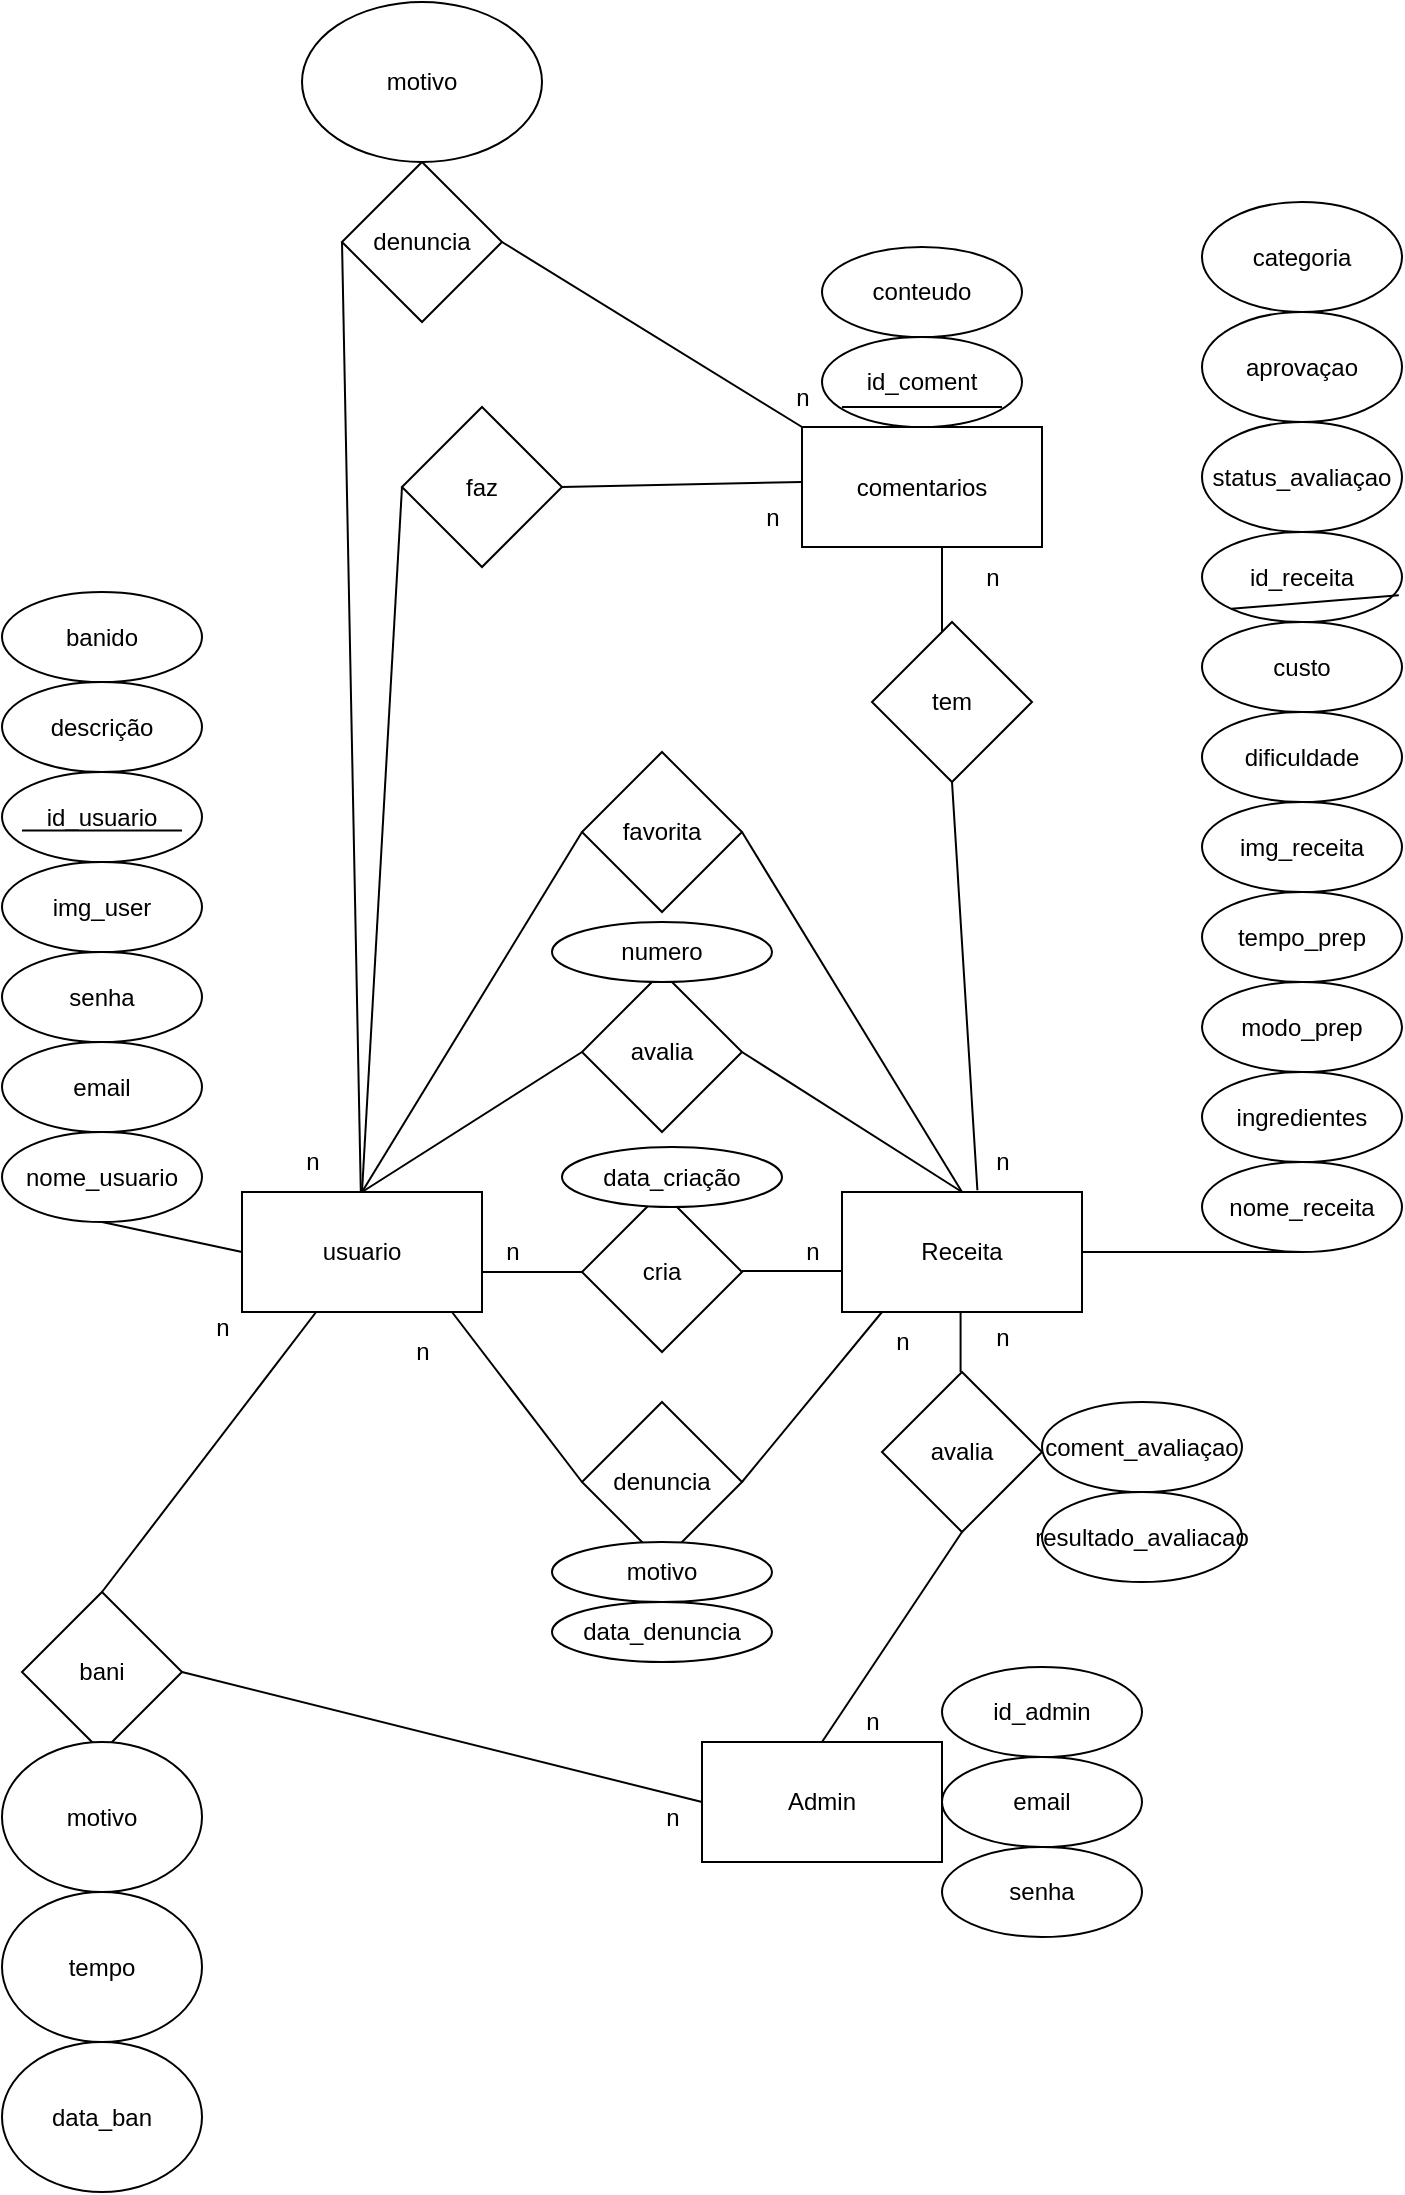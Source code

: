<mxfile version="24.7.7">
  <diagram name="Página-1" id="-iURKKOBWMXDqYc4j78u">
    <mxGraphModel dx="1290" dy="1015" grid="0" gridSize="10" guides="1" tooltips="1" connect="1" arrows="1" fold="1" page="0" pageScale="1" pageWidth="827" pageHeight="1169" math="0" shadow="0">
      <root>
        <mxCell id="0" />
        <mxCell id="1" parent="0" />
        <mxCell id="eYxoLIOAdMoV2vlRADti-1" value="usuario" style="rounded=0;whiteSpace=wrap;html=1;" vertex="1" parent="1">
          <mxGeometry x="170" y="535" width="120" height="60" as="geometry" />
        </mxCell>
        <mxCell id="eYxoLIOAdMoV2vlRADti-2" value="Receita" style="rounded=0;whiteSpace=wrap;html=1;" vertex="1" parent="1">
          <mxGeometry x="470" y="535" width="120" height="60" as="geometry" />
        </mxCell>
        <mxCell id="eYxoLIOAdMoV2vlRADti-3" value="Admin" style="rounded=0;whiteSpace=wrap;html=1;" vertex="1" parent="1">
          <mxGeometry x="400" y="810" width="120" height="60" as="geometry" />
        </mxCell>
        <mxCell id="eYxoLIOAdMoV2vlRADti-4" value="cria" style="rhombus;whiteSpace=wrap;html=1;" vertex="1" parent="1">
          <mxGeometry x="340" y="535" width="80" height="80" as="geometry" />
        </mxCell>
        <mxCell id="eYxoLIOAdMoV2vlRADti-5" value="avalia" style="rhombus;whiteSpace=wrap;html=1;" vertex="1" parent="1">
          <mxGeometry x="340" y="425" width="80" height="80" as="geometry" />
        </mxCell>
        <mxCell id="eYxoLIOAdMoV2vlRADti-6" value="favorita" style="rhombus;whiteSpace=wrap;html=1;" vertex="1" parent="1">
          <mxGeometry x="340" y="315" width="80" height="80" as="geometry" />
        </mxCell>
        <mxCell id="eYxoLIOAdMoV2vlRADti-7" value="faz" style="rhombus;whiteSpace=wrap;html=1;" vertex="1" parent="1">
          <mxGeometry x="250" y="142.5" width="80" height="80" as="geometry" />
        </mxCell>
        <mxCell id="eYxoLIOAdMoV2vlRADti-8" value="" style="endArrow=none;html=1;rounded=0;entryX=0;entryY=0.5;entryDx=0;entryDy=0;" edge="1" parent="1" target="eYxoLIOAdMoV2vlRADti-4">
          <mxGeometry width="50" height="50" relative="1" as="geometry">
            <mxPoint x="290" y="575" as="sourcePoint" />
            <mxPoint x="340" y="525" as="targetPoint" />
          </mxGeometry>
        </mxCell>
        <mxCell id="eYxoLIOAdMoV2vlRADti-9" value="&lt;span style=&quot;color: rgba(0, 0, 0, 0); font-family: monospace; font-size: 0px; text-align: start; background-color: rgb(251, 251, 251);&quot;&gt;%3CmxGraphModel%3E%3Croot%3E%3CmxCell%20id%3D%220%22%2F%3E%3CmxCell%20id%3D%221%22%20parent%3D%220%22%2F%3E%3CmxCell%20id%3D%222%22%20value%3D%22%22%20style%3D%22endArrow%3Dnone%3Bhtml%3D1%3Brounded%3D0%3BentryX%3D0%3BentryY%3D0.5%3BentryDx%3D0%3BentryDy%3D0%3B%22%20edge%3D%221%22%20parent%3D%221%22%3E%3CmxGeometry%20width%3D%2250%22%20height%3D%2250%22%20relative%3D%221%22%20as%3D%22geometry%22%3E%3CmxPoint%20x%3D%22410%22%20y%3D%22319.5%22%20as%3D%22sourcePoint%22%2F%3E%3CmxPoint%20x%3D%22460%22%20y%3D%22319.5%22%20as%3D%22targetPoint%22%2F%3E%3C%2FmxGeometry%3E%3C%2FmxCell%3E%3C%2Froot%3E%3C%2FmxGraphModel%3E&lt;/span&gt;" style="endArrow=none;html=1;rounded=0;entryX=0;entryY=0.5;entryDx=0;entryDy=0;" edge="1" parent="1">
          <mxGeometry width="50" height="50" relative="1" as="geometry">
            <mxPoint x="420" y="574.5" as="sourcePoint" />
            <mxPoint x="470" y="574.5" as="targetPoint" />
          </mxGeometry>
        </mxCell>
        <mxCell id="eYxoLIOAdMoV2vlRADti-10" value="" style="endArrow=none;html=1;rounded=0;entryX=0;entryY=0.5;entryDx=0;entryDy=0;exitX=0.5;exitY=0;exitDx=0;exitDy=0;" edge="1" parent="1" source="eYxoLIOAdMoV2vlRADti-1" target="eYxoLIOAdMoV2vlRADti-5">
          <mxGeometry width="50" height="50" relative="1" as="geometry">
            <mxPoint x="270" y="535" as="sourcePoint" />
            <mxPoint x="320" y="485" as="targetPoint" />
          </mxGeometry>
        </mxCell>
        <mxCell id="eYxoLIOAdMoV2vlRADti-11" value="" style="endArrow=none;html=1;rounded=0;entryX=1;entryY=0.5;entryDx=0;entryDy=0;exitX=0.5;exitY=0;exitDx=0;exitDy=0;" edge="1" parent="1" source="eYxoLIOAdMoV2vlRADti-2" target="eYxoLIOAdMoV2vlRADti-5">
          <mxGeometry width="50" height="50" relative="1" as="geometry">
            <mxPoint x="490" y="535" as="sourcePoint" />
            <mxPoint x="560" y="465" as="targetPoint" />
          </mxGeometry>
        </mxCell>
        <mxCell id="eYxoLIOAdMoV2vlRADti-12" value="" style="endArrow=none;html=1;rounded=0;entryX=1;entryY=0.5;entryDx=0;entryDy=0;" edge="1" parent="1" target="eYxoLIOAdMoV2vlRADti-6">
          <mxGeometry width="50" height="50" relative="1" as="geometry">
            <mxPoint x="530" y="535" as="sourcePoint" />
            <mxPoint x="460" y="465" as="targetPoint" />
          </mxGeometry>
        </mxCell>
        <mxCell id="eYxoLIOAdMoV2vlRADti-13" value="" style="endArrow=none;html=1;rounded=0;entryX=0;entryY=0.5;entryDx=0;entryDy=0;" edge="1" parent="1" target="eYxoLIOAdMoV2vlRADti-6">
          <mxGeometry width="50" height="50" relative="1" as="geometry">
            <mxPoint x="230" y="535" as="sourcePoint" />
            <mxPoint x="300" y="465" as="targetPoint" />
          </mxGeometry>
        </mxCell>
        <mxCell id="eYxoLIOAdMoV2vlRADti-14" value="" style="endArrow=none;html=1;rounded=0;entryX=0;entryY=0.5;entryDx=0;entryDy=0;" edge="1" parent="1" target="eYxoLIOAdMoV2vlRADti-7">
          <mxGeometry width="50" height="50" relative="1" as="geometry">
            <mxPoint x="230" y="535" as="sourcePoint" />
            <mxPoint x="290" y="355" as="targetPoint" />
          </mxGeometry>
        </mxCell>
        <mxCell id="eYxoLIOAdMoV2vlRADti-15" value="" style="endArrow=none;html=1;rounded=0;entryX=1;entryY=0.5;entryDx=0;entryDy=0;" edge="1" parent="1" target="eYxoLIOAdMoV2vlRADti-7">
          <mxGeometry width="50" height="50" relative="1" as="geometry">
            <mxPoint x="450" y="180" as="sourcePoint" />
            <mxPoint x="720" y="255" as="targetPoint" />
          </mxGeometry>
        </mxCell>
        <mxCell id="eYxoLIOAdMoV2vlRADti-16" value="avalia" style="rhombus;whiteSpace=wrap;html=1;" vertex="1" parent="1">
          <mxGeometry x="490" y="625" width="80" height="80" as="geometry" />
        </mxCell>
        <mxCell id="eYxoLIOAdMoV2vlRADti-17" value="&lt;span style=&quot;color: rgba(0, 0, 0, 0); font-family: monospace; font-size: 0px; text-align: start; background-color: rgb(251, 251, 251);&quot;&gt;%3CmxGraphModel%3E%3Croot%3E%3CmxCell%20id%3D%220%22%2F%3E%3CmxCell%20id%3D%221%22%20parent%3D%220%22%2F%3E%3CmxCell%20id%3D%222%22%20value%3D%22%22%20style%3D%22endArrow%3Dnone%3Bhtml%3D1%3Brounded%3D0%3BentryX%3D0%3BentryY%3D0.5%3BentryDx%3D0%3BentryDy%3D0%3B%22%20edge%3D%221%22%20parent%3D%221%22%3E%3CmxGeometry%20width%3D%2250%22%20height%3D%2250%22%20relative%3D%221%22%20as%3D%22geometry%22%3E%3CmxPoint%20x%3D%22410%22%20y%3D%22319.5%22%20as%3D%22sourcePoint%22%2F%3E%3CmxPoint%20x%3D%22460%22%20y%3D%22319.5%22%20as%3D%22targetPoint%22%2F%3E%3C%2FmxGeometry%3E%3C%2FmxCell%3E%3C%2Froot%3E%3C%2FmxGraphModel%3E&lt;/span&gt;" style="endArrow=none;html=1;rounded=0;entryX=0.5;entryY=1;entryDx=0;entryDy=0;exitX=0.5;exitY=0;exitDx=0;exitDy=0;" edge="1" parent="1" source="eYxoLIOAdMoV2vlRADti-3" target="eYxoLIOAdMoV2vlRADti-16">
          <mxGeometry width="50" height="50" relative="1" as="geometry">
            <mxPoint x="520" y="725" as="sourcePoint" />
            <mxPoint x="570" y="725" as="targetPoint" />
          </mxGeometry>
        </mxCell>
        <mxCell id="eYxoLIOAdMoV2vlRADti-18" value="&lt;span style=&quot;color: rgba(0, 0, 0, 0); font-family: monospace; font-size: 0px; text-align: start; background-color: rgb(251, 251, 251);&quot;&gt;%3CmxGraphModel%3E%3Croot%3E%3CmxCell%20id%3D%220%22%2F%3E%3CmxCell%20id%3D%221%22%20parent%3D%220%22%2F%3E%3CmxCell%20id%3D%222%22%20value%3D%22%22%20style%3D%22endArrow%3Dnone%3Bhtml%3D1%3Brounded%3D0%3BentryX%3D0%3BentryY%3D0.5%3BentryDx%3D0%3BentryDy%3D0%3B%22%20edge%3D%221%22%20parent%3D%221%22%3E%3CmxGeometry%20width%3D%2250%22%20height%3D%2250%22%20relative%3D%221%22%20as%3D%22geometry%22%3E%3CmxPoint%20x%3D%22410%22%20y%3D%22319.5%22%20as%3D%22sourcePoint%22%2F%3E%3CmxPoint%20x%3D%22460%22%20y%3D%22319.5%22%20as%3D%22targetPoint%22%2F%3E%3C%2FmxGeometry%3E%3C%2FmxCell%3E%3C%2Froot%3E%3C%2FmxGraphModel%3E&lt;/span&gt;" style="endArrow=none;html=1;rounded=0;entryX=0.5;entryY=1;entryDx=0;entryDy=0;exitX=0.5;exitY=0;exitDx=0;exitDy=0;" edge="1" parent="1">
          <mxGeometry width="50" height="50" relative="1" as="geometry">
            <mxPoint x="529.29" y="625" as="sourcePoint" />
            <mxPoint x="529.29" y="595" as="targetPoint" />
          </mxGeometry>
        </mxCell>
        <mxCell id="eYxoLIOAdMoV2vlRADti-19" value="n" style="text;html=1;align=center;verticalAlign=middle;resizable=0;points=[];autosize=1;strokeColor=none;fillColor=none;" vertex="1" parent="1">
          <mxGeometry x="470" y="785" width="30" height="30" as="geometry" />
        </mxCell>
        <mxCell id="eYxoLIOAdMoV2vlRADti-20" value="n" style="text;html=1;align=center;verticalAlign=middle;resizable=0;points=[];autosize=1;strokeColor=none;fillColor=none;" vertex="1" parent="1">
          <mxGeometry x="535" y="593" width="30" height="30" as="geometry" />
        </mxCell>
        <mxCell id="eYxoLIOAdMoV2vlRADti-21" value="n" style="text;html=1;align=center;verticalAlign=middle;resizable=0;points=[];autosize=1;strokeColor=none;fillColor=none;" vertex="1" parent="1">
          <mxGeometry x="440" y="550" width="30" height="30" as="geometry" />
        </mxCell>
        <mxCell id="eYxoLIOAdMoV2vlRADti-22" value="n" style="text;html=1;align=center;verticalAlign=middle;resizable=0;points=[];autosize=1;strokeColor=none;fillColor=none;" vertex="1" parent="1">
          <mxGeometry x="290" y="550" width="30" height="30" as="geometry" />
        </mxCell>
        <mxCell id="eYxoLIOAdMoV2vlRADti-23" value="n" style="text;html=1;align=center;verticalAlign=middle;resizable=0;points=[];autosize=1;strokeColor=none;fillColor=none;" vertex="1" parent="1">
          <mxGeometry x="190" y="505" width="30" height="30" as="geometry" />
        </mxCell>
        <mxCell id="eYxoLIOAdMoV2vlRADti-24" value="n" style="text;html=1;align=center;verticalAlign=middle;resizable=0;points=[];autosize=1;strokeColor=none;fillColor=none;" vertex="1" parent="1">
          <mxGeometry x="535" y="505" width="30" height="30" as="geometry" />
        </mxCell>
        <mxCell id="eYxoLIOAdMoV2vlRADti-25" value="nome_usuario" style="ellipse;whiteSpace=wrap;html=1;" vertex="1" parent="1">
          <mxGeometry x="50" y="505" width="100" height="45" as="geometry" />
        </mxCell>
        <mxCell id="eYxoLIOAdMoV2vlRADti-26" value="email" style="ellipse;whiteSpace=wrap;html=1;" vertex="1" parent="1">
          <mxGeometry x="50" y="460" width="100" height="45" as="geometry" />
        </mxCell>
        <mxCell id="eYxoLIOAdMoV2vlRADti-27" value="senha" style="ellipse;whiteSpace=wrap;html=1;" vertex="1" parent="1">
          <mxGeometry x="50" y="415" width="100" height="45" as="geometry" />
        </mxCell>
        <mxCell id="eYxoLIOAdMoV2vlRADti-28" value="img_user" style="ellipse;whiteSpace=wrap;html=1;" vertex="1" parent="1">
          <mxGeometry x="50" y="370" width="100" height="45" as="geometry" />
        </mxCell>
        <mxCell id="eYxoLIOAdMoV2vlRADti-29" value="" style="endArrow=none;html=1;rounded=0;exitX=0.5;exitY=1;exitDx=0;exitDy=0;entryX=0;entryY=0.5;entryDx=0;entryDy=0;" edge="1" parent="1" source="eYxoLIOAdMoV2vlRADti-25" target="eYxoLIOAdMoV2vlRADti-1">
          <mxGeometry width="50" height="50" relative="1" as="geometry">
            <mxPoint x="250" y="505" as="sourcePoint" />
            <mxPoint x="300" y="455" as="targetPoint" />
          </mxGeometry>
        </mxCell>
        <mxCell id="eYxoLIOAdMoV2vlRADti-30" value="nome_receita" style="ellipse;whiteSpace=wrap;html=1;" vertex="1" parent="1">
          <mxGeometry x="650" y="520" width="100" height="45" as="geometry" />
        </mxCell>
        <mxCell id="eYxoLIOAdMoV2vlRADti-31" value="ingredientes" style="ellipse;whiteSpace=wrap;html=1;" vertex="1" parent="1">
          <mxGeometry x="650" y="475" width="100" height="45" as="geometry" />
        </mxCell>
        <mxCell id="eYxoLIOAdMoV2vlRADti-32" value="modo_prep" style="ellipse;whiteSpace=wrap;html=1;" vertex="1" parent="1">
          <mxGeometry x="650" y="430" width="100" height="45" as="geometry" />
        </mxCell>
        <mxCell id="eYxoLIOAdMoV2vlRADti-33" value="tempo_prep" style="ellipse;whiteSpace=wrap;html=1;" vertex="1" parent="1">
          <mxGeometry x="650" y="385" width="100" height="45" as="geometry" />
        </mxCell>
        <mxCell id="eYxoLIOAdMoV2vlRADti-34" value="img_receita" style="ellipse;whiteSpace=wrap;html=1;" vertex="1" parent="1">
          <mxGeometry x="650" y="340" width="100" height="45" as="geometry" />
        </mxCell>
        <mxCell id="eYxoLIOAdMoV2vlRADti-35" value="dificuldade" style="ellipse;whiteSpace=wrap;html=1;" vertex="1" parent="1">
          <mxGeometry x="650" y="295" width="100" height="45" as="geometry" />
        </mxCell>
        <mxCell id="eYxoLIOAdMoV2vlRADti-36" value="custo" style="ellipse;whiteSpace=wrap;html=1;" vertex="1" parent="1">
          <mxGeometry x="650" y="250" width="100" height="45" as="geometry" />
        </mxCell>
        <mxCell id="eYxoLIOAdMoV2vlRADti-37" value="" style="endArrow=none;html=1;rounded=0;entryX=1;entryY=0.5;entryDx=0;entryDy=0;exitX=0.5;exitY=1;exitDx=0;exitDy=0;" edge="1" parent="1" source="eYxoLIOAdMoV2vlRADti-30" target="eYxoLIOAdMoV2vlRADti-2">
          <mxGeometry width="50" height="50" relative="1" as="geometry">
            <mxPoint x="280" y="595" as="sourcePoint" />
            <mxPoint x="330" y="545" as="targetPoint" />
          </mxGeometry>
        </mxCell>
        <mxCell id="eYxoLIOAdMoV2vlRADti-38" value="id_receita" style="ellipse;whiteSpace=wrap;html=1;" vertex="1" parent="1">
          <mxGeometry x="650" y="205" width="100" height="45" as="geometry" />
        </mxCell>
        <mxCell id="eYxoLIOAdMoV2vlRADti-39" value="id_usuario" style="ellipse;whiteSpace=wrap;html=1;" vertex="1" parent="1">
          <mxGeometry x="50" y="325" width="100" height="45" as="geometry" />
        </mxCell>
        <mxCell id="eYxoLIOAdMoV2vlRADti-40" value="status_avaliaçao" style="ellipse;whiteSpace=wrap;html=1;" vertex="1" parent="1">
          <mxGeometry x="650" y="150" width="100" height="55" as="geometry" />
        </mxCell>
        <mxCell id="eYxoLIOAdMoV2vlRADti-41" value="coment_avaliaçao" style="ellipse;whiteSpace=wrap;html=1;" vertex="1" parent="1">
          <mxGeometry x="570" y="640" width="100" height="45" as="geometry" />
        </mxCell>
        <mxCell id="eYxoLIOAdMoV2vlRADti-42" value="" style="endArrow=none;html=1;rounded=0;exitX=1;exitY=0.5;exitDx=0;exitDy=0;entryX=0;entryY=0.5;entryDx=0;entryDy=0;" edge="1" parent="1" source="eYxoLIOAdMoV2vlRADti-43" target="eYxoLIOAdMoV2vlRADti-3">
          <mxGeometry width="50" height="50" relative="1" as="geometry">
            <mxPoint x="140" y="780" as="sourcePoint" />
            <mxPoint x="390" y="870" as="targetPoint" />
          </mxGeometry>
        </mxCell>
        <mxCell id="eYxoLIOAdMoV2vlRADti-43" value="bani" style="rhombus;whiteSpace=wrap;html=1;" vertex="1" parent="1">
          <mxGeometry x="60" y="735" width="80" height="80" as="geometry" />
        </mxCell>
        <mxCell id="eYxoLIOAdMoV2vlRADti-44" value="" style="endArrow=none;html=1;rounded=0;exitX=1;exitY=0.5;exitDx=0;exitDy=0;" edge="1" parent="1" target="eYxoLIOAdMoV2vlRADti-1">
          <mxGeometry width="50" height="50" relative="1" as="geometry">
            <mxPoint x="100" y="735" as="sourcePoint" />
            <mxPoint x="440" y="755" as="targetPoint" />
          </mxGeometry>
        </mxCell>
        <mxCell id="eYxoLIOAdMoV2vlRADti-45" value="n" style="text;html=1;align=center;verticalAlign=middle;resizable=0;points=[];autosize=1;strokeColor=none;fillColor=none;" vertex="1" parent="1">
          <mxGeometry x="145" y="588" width="30" height="30" as="geometry" />
        </mxCell>
        <mxCell id="eYxoLIOAdMoV2vlRADti-46" value="n" style="text;html=1;align=center;verticalAlign=middle;resizable=0;points=[];autosize=1;strokeColor=none;fillColor=none;" vertex="1" parent="1">
          <mxGeometry x="370" y="832.5" width="30" height="30" as="geometry" />
        </mxCell>
        <mxCell id="eYxoLIOAdMoV2vlRADti-47" value="motivo" style="ellipse;whiteSpace=wrap;html=1;" vertex="1" parent="1">
          <mxGeometry x="50" y="810" width="100" height="75" as="geometry" />
        </mxCell>
        <mxCell id="eYxoLIOAdMoV2vlRADti-48" value="tempo" style="ellipse;whiteSpace=wrap;html=1;" vertex="1" parent="1">
          <mxGeometry x="50" y="885" width="100" height="75" as="geometry" />
        </mxCell>
        <mxCell id="eYxoLIOAdMoV2vlRADti-49" value="comentarios" style="rounded=0;whiteSpace=wrap;html=1;" vertex="1" parent="1">
          <mxGeometry x="450" y="152.5" width="120" height="60" as="geometry" />
        </mxCell>
        <mxCell id="eYxoLIOAdMoV2vlRADti-50" value="" style="endArrow=none;html=1;rounded=0;" edge="1" parent="1">
          <mxGeometry width="50" height="50" relative="1" as="geometry">
            <mxPoint x="520" y="212.5" as="sourcePoint" />
            <mxPoint x="520" y="260" as="targetPoint" />
          </mxGeometry>
        </mxCell>
        <mxCell id="eYxoLIOAdMoV2vlRADti-51" value="tem" style="rhombus;whiteSpace=wrap;html=1;" vertex="1" parent="1">
          <mxGeometry x="485" y="250" width="80" height="80" as="geometry" />
        </mxCell>
        <mxCell id="eYxoLIOAdMoV2vlRADti-52" value="" style="endArrow=none;html=1;rounded=0;entryX=0.5;entryY=1;entryDx=0;entryDy=0;exitX=0.09;exitY=0.971;exitDx=0;exitDy=0;exitPerimeter=0;" edge="1" parent="1" source="eYxoLIOAdMoV2vlRADti-24" target="eYxoLIOAdMoV2vlRADti-51">
          <mxGeometry width="50" height="50" relative="1" as="geometry">
            <mxPoint x="530" y="222.5" as="sourcePoint" />
            <mxPoint x="530" y="270" as="targetPoint" />
          </mxGeometry>
        </mxCell>
        <mxCell id="eYxoLIOAdMoV2vlRADti-53" value="n" style="text;html=1;align=center;verticalAlign=middle;resizable=0;points=[];autosize=1;strokeColor=none;fillColor=none;" vertex="1" parent="1">
          <mxGeometry x="530" y="212.5" width="30" height="30" as="geometry" />
        </mxCell>
        <mxCell id="eYxoLIOAdMoV2vlRADti-54" value="n" style="text;html=1;align=center;verticalAlign=middle;resizable=0;points=[];autosize=1;strokeColor=none;fillColor=none;" vertex="1" parent="1">
          <mxGeometry x="420" y="182.5" width="30" height="30" as="geometry" />
        </mxCell>
        <mxCell id="eYxoLIOAdMoV2vlRADti-55" value="id_coment" style="ellipse;whiteSpace=wrap;html=1;" vertex="1" parent="1">
          <mxGeometry x="460" y="107.5" width="100" height="45" as="geometry" />
        </mxCell>
        <mxCell id="eYxoLIOAdMoV2vlRADti-56" value="" style="endArrow=none;html=1;rounded=0;" edge="1" parent="1">
          <mxGeometry width="50" height="50" relative="1" as="geometry">
            <mxPoint x="470" y="142.5" as="sourcePoint" />
            <mxPoint x="550" y="142.5" as="targetPoint" />
          </mxGeometry>
        </mxCell>
        <mxCell id="eYxoLIOAdMoV2vlRADti-57" value="" style="endArrow=none;html=1;rounded=0;" edge="1" parent="1">
          <mxGeometry width="50" height="50" relative="1" as="geometry">
            <mxPoint x="60" y="354.29" as="sourcePoint" />
            <mxPoint x="140" y="354.29" as="targetPoint" />
          </mxGeometry>
        </mxCell>
        <mxCell id="eYxoLIOAdMoV2vlRADti-58" value="conteudo" style="ellipse;whiteSpace=wrap;html=1;" vertex="1" parent="1">
          <mxGeometry x="460" y="62.5" width="100" height="45" as="geometry" />
        </mxCell>
        <mxCell id="eYxoLIOAdMoV2vlRADti-59" value="numero" style="ellipse;whiteSpace=wrap;html=1;" vertex="1" parent="1">
          <mxGeometry x="325" y="400" width="110" height="30" as="geometry" />
        </mxCell>
        <mxCell id="eYxoLIOAdMoV2vlRADti-60" value="descrição" style="ellipse;whiteSpace=wrap;html=1;" vertex="1" parent="1">
          <mxGeometry x="50" y="280" width="100" height="45" as="geometry" />
        </mxCell>
        <mxCell id="eYxoLIOAdMoV2vlRADti-61" value="" style="endArrow=none;html=1;rounded=0;entryX=0.984;entryY=0.702;entryDx=0;entryDy=0;exitX=0;exitY=1;exitDx=0;exitDy=0;entryPerimeter=0;" edge="1" parent="1" source="eYxoLIOAdMoV2vlRADti-38" target="eYxoLIOAdMoV2vlRADti-38">
          <mxGeometry width="50" height="50" relative="1" as="geometry">
            <mxPoint x="670" y="170" as="sourcePoint" />
            <mxPoint x="720" y="120" as="targetPoint" />
          </mxGeometry>
        </mxCell>
        <mxCell id="eYxoLIOAdMoV2vlRADti-62" value="" style="endArrow=none;html=1;rounded=0;entryX=0;entryY=0.5;entryDx=0;entryDy=0;" edge="1" parent="1" source="eYxoLIOAdMoV2vlRADti-1" target="eYxoLIOAdMoV2vlRADti-64">
          <mxGeometry width="50" height="50" relative="1" as="geometry">
            <mxPoint x="220" y="530" as="sourcePoint" />
            <mxPoint x="180" y="285" as="targetPoint" />
          </mxGeometry>
        </mxCell>
        <mxCell id="eYxoLIOAdMoV2vlRADti-63" style="edgeStyle=orthogonalEdgeStyle;rounded=0;orthogonalLoop=1;jettySize=auto;html=1;exitX=0;exitY=1;exitDx=0;exitDy=0;" edge="1" parent="1" source="eYxoLIOAdMoV2vlRADti-64">
          <mxGeometry relative="1" as="geometry">
            <mxPoint x="250" y="60" as="targetPoint" />
          </mxGeometry>
        </mxCell>
        <mxCell id="eYxoLIOAdMoV2vlRADti-64" value="denuncia" style="rhombus;whiteSpace=wrap;html=1;" vertex="1" parent="1">
          <mxGeometry x="220" y="20" width="80" height="80" as="geometry" />
        </mxCell>
        <mxCell id="eYxoLIOAdMoV2vlRADti-65" value="" style="endArrow=none;html=1;rounded=0;exitX=0;exitY=0;exitDx=0;exitDy=0;entryX=1;entryY=0.5;entryDx=0;entryDy=0;" edge="1" parent="1" source="eYxoLIOAdMoV2vlRADti-49" target="eYxoLIOAdMoV2vlRADti-64">
          <mxGeometry width="50" height="50" relative="1" as="geometry">
            <mxPoint x="445" y="46" as="sourcePoint" />
            <mxPoint x="330" y="50" as="targetPoint" />
          </mxGeometry>
        </mxCell>
        <mxCell id="eYxoLIOAdMoV2vlRADti-66" value="n" style="text;html=1;align=center;verticalAlign=middle;resizable=0;points=[];autosize=1;strokeColor=none;fillColor=none;" vertex="1" parent="1">
          <mxGeometry x="435" y="122.5" width="30" height="30" as="geometry" />
        </mxCell>
        <mxCell id="eYxoLIOAdMoV2vlRADti-67" value="motivo" style="ellipse;whiteSpace=wrap;html=1;" vertex="1" parent="1">
          <mxGeometry x="200" y="-60" width="120" height="80" as="geometry" />
        </mxCell>
        <mxCell id="eYxoLIOAdMoV2vlRADti-68" value="data_criação" style="ellipse;whiteSpace=wrap;html=1;" vertex="1" parent="1">
          <mxGeometry x="330" y="512.5" width="110" height="30" as="geometry" />
        </mxCell>
        <mxCell id="eYxoLIOAdMoV2vlRADti-69" value="resultado_avaliacao" style="ellipse;whiteSpace=wrap;html=1;" vertex="1" parent="1">
          <mxGeometry x="570" y="685" width="100" height="45" as="geometry" />
        </mxCell>
        <mxCell id="eYxoLIOAdMoV2vlRADti-70" value="email" style="ellipse;whiteSpace=wrap;html=1;" vertex="1" parent="1">
          <mxGeometry x="520" y="817.5" width="100" height="45" as="geometry" />
        </mxCell>
        <mxCell id="eYxoLIOAdMoV2vlRADti-71" value="senha" style="ellipse;whiteSpace=wrap;html=1;" vertex="1" parent="1">
          <mxGeometry x="520" y="862.5" width="100" height="45" as="geometry" />
        </mxCell>
        <mxCell id="eYxoLIOAdMoV2vlRADti-72" value="banido" style="ellipse;whiteSpace=wrap;html=1;" vertex="1" parent="1">
          <mxGeometry x="50" y="235" width="100" height="45" as="geometry" />
        </mxCell>
        <mxCell id="eYxoLIOAdMoV2vlRADti-73" value="denuncia" style="rhombus;whiteSpace=wrap;html=1;" vertex="1" parent="1">
          <mxGeometry x="340" y="640" width="80" height="80" as="geometry" />
        </mxCell>
        <mxCell id="eYxoLIOAdMoV2vlRADti-74" value="n" style="text;html=1;align=center;verticalAlign=middle;resizable=0;points=[];autosize=1;strokeColor=none;fillColor=none;" vertex="1" parent="1">
          <mxGeometry x="245" y="600" width="30" height="30" as="geometry" />
        </mxCell>
        <mxCell id="eYxoLIOAdMoV2vlRADti-75" value="n" style="text;html=1;align=center;verticalAlign=middle;resizable=0;points=[];autosize=1;strokeColor=none;fillColor=none;" vertex="1" parent="1">
          <mxGeometry x="485" y="595" width="30" height="30" as="geometry" />
        </mxCell>
        <mxCell id="eYxoLIOAdMoV2vlRADti-76" value="&lt;span style=&quot;color: rgba(0, 0, 0, 0); font-family: monospace; font-size: 0px; text-align: start; background-color: rgb(251, 251, 251);&quot;&gt;%3CmxGraphModel%3E%3Croot%3E%3CmxCell%20id%3D%220%22%2F%3E%3CmxCell%20id%3D%221%22%20parent%3D%220%22%2F%3E%3CmxCell%20id%3D%222%22%20value%3D%22%22%20style%3D%22endArrow%3Dnone%3Bhtml%3D1%3Brounded%3D0%3BentryX%3D0%3BentryY%3D0.5%3BentryDx%3D0%3BentryDy%3D0%3B%22%20edge%3D%221%22%20parent%3D%221%22%3E%3CmxGeometry%20width%3D%2250%22%20height%3D%2250%22%20relative%3D%221%22%20as%3D%22geometry%22%3E%3CmxPoint%20x%3D%22410%22%20y%3D%22319.5%22%20as%3D%22sourcePoint%22%2F%3E%3CmxPoint%20x%3D%22460%22%20y%3D%22319.5%22%20as%3D%22targetPoint%22%2F%3E%3C%2FmxGeometry%3E%3C%2FmxCell%3E%3C%2Froot%3E%3C%2FmxGraphModel%3E&lt;/span&gt;" style="endArrow=none;html=1;rounded=0;entryX=0;entryY=0.5;entryDx=0;entryDy=0;" edge="1" parent="1" target="eYxoLIOAdMoV2vlRADti-73">
          <mxGeometry width="50" height="50" relative="1" as="geometry">
            <mxPoint x="275" y="595" as="sourcePoint" />
            <mxPoint x="325" y="595" as="targetPoint" />
          </mxGeometry>
        </mxCell>
        <mxCell id="eYxoLIOAdMoV2vlRADti-77" value="&lt;span style=&quot;color: rgba(0, 0, 0, 0); font-family: monospace; font-size: 0px; text-align: start; background-color: rgb(251, 251, 251);&quot;&gt;%3CmxGraphModel%3E%3Croot%3E%3CmxCell%20id%3D%220%22%2F%3E%3CmxCell%20id%3D%221%22%20parent%3D%220%22%2F%3E%3CmxCell%20id%3D%222%22%20value%3D%22%22%20style%3D%22endArrow%3Dnone%3Bhtml%3D1%3Brounded%3D0%3BentryX%3D0%3BentryY%3D0.5%3BentryDx%3D0%3BentryDy%3D0%3B%22%20edge%3D%221%22%20parent%3D%221%22%3E%3CmxGeometry%20width%3D%2250%22%20height%3D%2250%22%20relative%3D%221%22%20as%3D%22geometry%22%3E%3CmxPoint%20x%3D%22410%22%20y%3D%22319.5%22%20as%3D%22sourcePoint%22%2F%3E%3CmxPoint%20x%3D%22460%22%20y%3D%22319.5%22%20as%3D%22targetPoint%22%2F%3E%3C%2FmxGeometry%3E%3C%2FmxCell%3E%3C%2Froot%3E%3C%2FmxGraphModel%3E&lt;/span&gt;" style="endArrow=none;html=1;rounded=0;entryX=1;entryY=0.5;entryDx=0;entryDy=0;" edge="1" parent="1" target="eYxoLIOAdMoV2vlRADti-73">
          <mxGeometry width="50" height="50" relative="1" as="geometry">
            <mxPoint x="490" y="595" as="sourcePoint" />
            <mxPoint x="555" y="680" as="targetPoint" />
          </mxGeometry>
        </mxCell>
        <mxCell id="eYxoLIOAdMoV2vlRADti-78" value="motivo" style="ellipse;whiteSpace=wrap;html=1;" vertex="1" parent="1">
          <mxGeometry x="325" y="710" width="110" height="30" as="geometry" />
        </mxCell>
        <mxCell id="eYxoLIOAdMoV2vlRADti-79" value="aprovaçao" style="ellipse;whiteSpace=wrap;html=1;" vertex="1" parent="1">
          <mxGeometry x="650" y="95" width="100" height="55" as="geometry" />
        </mxCell>
        <mxCell id="eYxoLIOAdMoV2vlRADti-80" value="id_admin" style="ellipse;whiteSpace=wrap;html=1;" vertex="1" parent="1">
          <mxGeometry x="520" y="772.5" width="100" height="45" as="geometry" />
        </mxCell>
        <mxCell id="eYxoLIOAdMoV2vlRADti-81" value="data_denuncia" style="ellipse;whiteSpace=wrap;html=1;" vertex="1" parent="1">
          <mxGeometry x="325" y="740" width="110" height="30" as="geometry" />
        </mxCell>
        <mxCell id="eYxoLIOAdMoV2vlRADti-82" value="data_ban" style="ellipse;whiteSpace=wrap;html=1;" vertex="1" parent="1">
          <mxGeometry x="50" y="960" width="100" height="75" as="geometry" />
        </mxCell>
        <mxCell id="eYxoLIOAdMoV2vlRADti-83" value="categoria" style="ellipse;whiteSpace=wrap;html=1;" vertex="1" parent="1">
          <mxGeometry x="650" y="40" width="100" height="55" as="geometry" />
        </mxCell>
      </root>
    </mxGraphModel>
  </diagram>
</mxfile>
